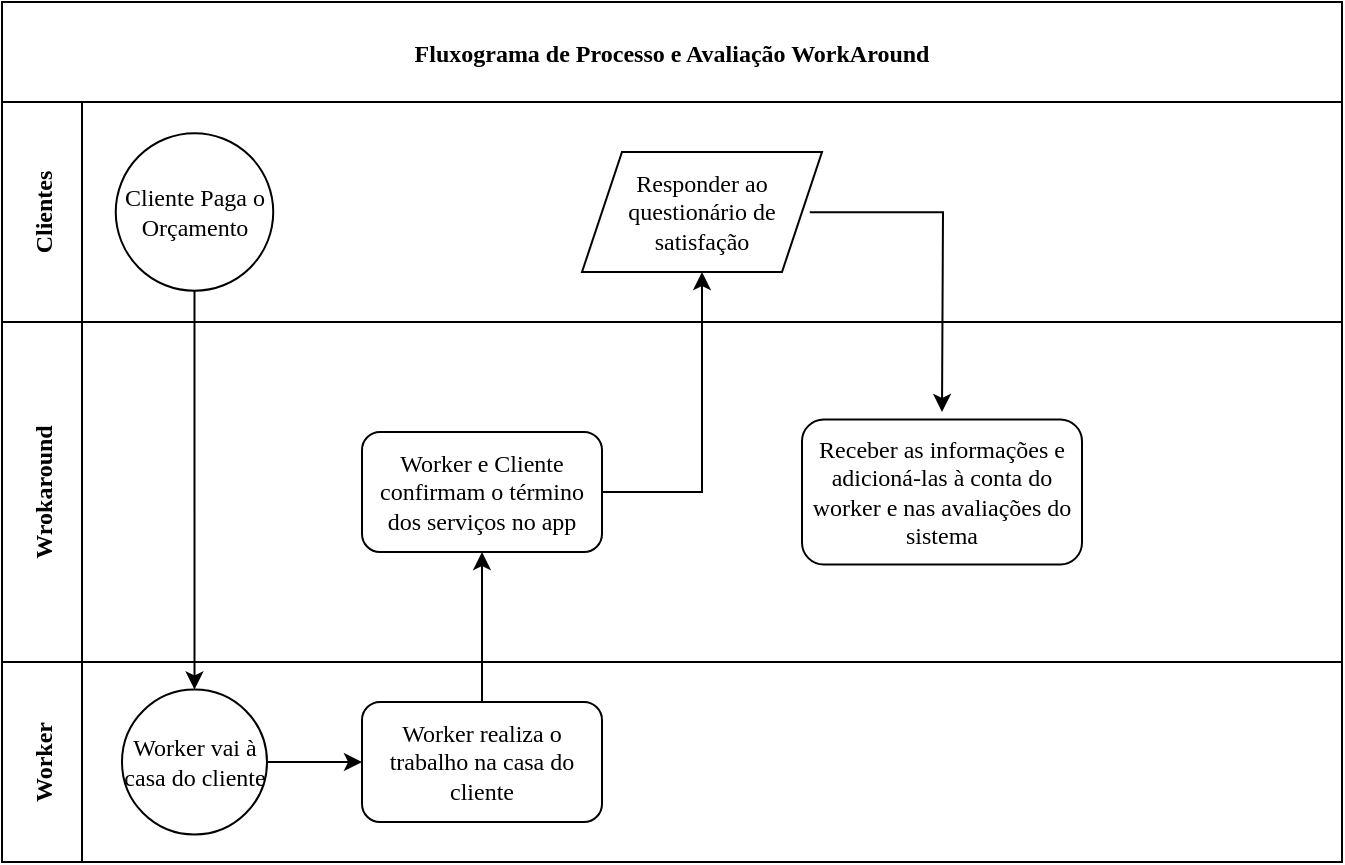 <mxfile version="24.0.2" type="github">
  <diagram name="Page-1" id="e65b1w9q4XdeZEAYRKsy">
    <mxGraphModel dx="968" dy="541" grid="1" gridSize="10" guides="1" tooltips="1" connect="1" arrows="1" fold="1" page="1" pageScale="1" pageWidth="1100" pageHeight="850" math="0" shadow="0">
      <root>
        <mxCell id="0" />
        <mxCell id="1" parent="0" />
        <mxCell id="ec-M1FaaZMUl1S8-ASjT-53" value="" style="rounded=0;whiteSpace=wrap;html=1;fillColor=none;fontFamily=Comic Sans MS;" vertex="1" parent="1">
          <mxGeometry x="180" y="380" width="670" height="100" as="geometry" />
        </mxCell>
        <mxCell id="ec-M1FaaZMUl1S8-ASjT-54" value="Worker" style="rounded=0;fillColor=none;fontStyle=1;direction=west;horizontal=0;fontFamily=Comic Sans MS;" vertex="1" parent="1">
          <mxGeometry x="180" y="380" width="40" height="100" as="geometry" />
        </mxCell>
        <mxCell id="ec-M1FaaZMUl1S8-ASjT-55" value="" style="rounded=0;whiteSpace=wrap;html=1;fillColor=none;movable=1;resizable=1;rotatable=1;deletable=1;editable=1;locked=0;connectable=1;fontFamily=Comic Sans MS;" vertex="1" parent="1">
          <mxGeometry x="180" y="210" width="670" height="170" as="geometry" />
        </mxCell>
        <mxCell id="ec-M1FaaZMUl1S8-ASjT-56" value="Wrokaround" style="rounded=0;fillColor=none;fontStyle=1;direction=west;horizontal=0;movable=1;resizable=1;rotatable=1;deletable=1;editable=1;locked=0;connectable=1;fontFamily=Comic Sans MS;" vertex="1" parent="1">
          <mxGeometry x="180" y="210" width="40" height="170" as="geometry" />
        </mxCell>
        <mxCell id="ec-M1FaaZMUl1S8-ASjT-57" value="" style="rounded=0;whiteSpace=wrap;html=1;fillColor=none;movable=1;resizable=1;rotatable=1;deletable=1;editable=1;locked=0;connectable=1;fontFamily=Comic Sans MS;" vertex="1" parent="1">
          <mxGeometry x="180" y="100" width="670" height="110" as="geometry" />
        </mxCell>
        <mxCell id="ec-M1FaaZMUl1S8-ASjT-58" value="Clientes" style="rounded=0;fillColor=none;fontStyle=1;direction=west;horizontal=0;movable=1;resizable=1;rotatable=1;deletable=1;editable=1;locked=0;connectable=1;fontFamily=Comic Sans MS;" vertex="1" parent="1">
          <mxGeometry x="180" y="100" width="40" height="110" as="geometry" />
        </mxCell>
        <mxCell id="ec-M1FaaZMUl1S8-ASjT-59" value="Fluxograma de Processo e Avaliação WorkAround" style="rounded=0;fillColor=none;fontStyle=1;fontFamily=Comic Sans MS;" vertex="1" parent="1">
          <mxGeometry x="180" y="50" width="670" height="50" as="geometry" />
        </mxCell>
        <mxCell id="ec-M1FaaZMUl1S8-ASjT-60" style="edgeStyle=orthogonalEdgeStyle;rounded=0;orthogonalLoop=1;jettySize=auto;html=1;entryX=0;entryY=0.5;entryDx=0;entryDy=0;" edge="1" parent="1" source="ec-M1FaaZMUl1S8-ASjT-61" target="ec-M1FaaZMUl1S8-ASjT-71">
          <mxGeometry relative="1" as="geometry" />
        </mxCell>
        <mxCell id="ec-M1FaaZMUl1S8-ASjT-61" value="Worker vai à casa do cliente" style="ellipse;whiteSpace=wrap;html=1;aspect=fixed;fontFamily=Comic Sans MS;" vertex="1" parent="1">
          <mxGeometry x="240" y="393.75" width="72.5" height="72.5" as="geometry" />
        </mxCell>
        <mxCell id="ec-M1FaaZMUl1S8-ASjT-62" style="edgeStyle=orthogonalEdgeStyle;rounded=0;orthogonalLoop=1;jettySize=auto;html=1;entryX=0.5;entryY=0;entryDx=0;entryDy=0;" edge="1" parent="1" source="ec-M1FaaZMUl1S8-ASjT-63" target="ec-M1FaaZMUl1S8-ASjT-61">
          <mxGeometry relative="1" as="geometry" />
        </mxCell>
        <mxCell id="ec-M1FaaZMUl1S8-ASjT-63" value="Cliente Paga o Orçamento" style="ellipse;whiteSpace=wrap;html=1;aspect=fixed;fontFamily=Comic Sans MS;" vertex="1" parent="1">
          <mxGeometry x="236.87" y="115.63" width="78.75" height="78.75" as="geometry" />
        </mxCell>
        <mxCell id="ec-M1FaaZMUl1S8-ASjT-66" value="Receber as informações e adicioná-las à conta do worker e nas avaliações do sistema" style="rounded=1;whiteSpace=wrap;html=1;fontFamily=Comic Sans MS;" vertex="1" parent="1">
          <mxGeometry x="580" y="258.75" width="140" height="72.5" as="geometry" />
        </mxCell>
        <mxCell id="ec-M1FaaZMUl1S8-ASjT-77" style="edgeStyle=orthogonalEdgeStyle;rounded=0;orthogonalLoop=1;jettySize=auto;html=1;exitX=0.949;exitY=0.502;exitDx=0;exitDy=0;exitPerimeter=0;" edge="1" parent="1" source="ec-M1FaaZMUl1S8-ASjT-67">
          <mxGeometry relative="1" as="geometry">
            <mxPoint x="650" y="255" as="targetPoint" />
            <mxPoint x="580" y="170" as="sourcePoint" />
          </mxGeometry>
        </mxCell>
        <mxCell id="ec-M1FaaZMUl1S8-ASjT-67" value="Responder ao questionário de satisfação" style="shape=parallelogram;perimeter=parallelogramPerimeter;whiteSpace=wrap;html=1;fixedSize=1;fontFamily=Comic Sans MS;" vertex="1" parent="1">
          <mxGeometry x="470" y="125" width="120" height="60" as="geometry" />
        </mxCell>
        <mxCell id="ec-M1FaaZMUl1S8-ASjT-70" style="edgeStyle=orthogonalEdgeStyle;rounded=0;orthogonalLoop=1;jettySize=auto;html=1;entryX=0.5;entryY=1;entryDx=0;entryDy=0;" edge="1" parent="1" source="ec-M1FaaZMUl1S8-ASjT-71" target="ec-M1FaaZMUl1S8-ASjT-74">
          <mxGeometry relative="1" as="geometry" />
        </mxCell>
        <mxCell id="ec-M1FaaZMUl1S8-ASjT-71" value="Worker realiza o trabalho na casa do cliente" style="rounded=1;whiteSpace=wrap;html=1;fontFamily=Comic Sans MS;" vertex="1" parent="1">
          <mxGeometry x="360" y="400" width="120" height="60" as="geometry" />
        </mxCell>
        <mxCell id="ec-M1FaaZMUl1S8-ASjT-72" style="edgeStyle=orthogonalEdgeStyle;rounded=0;orthogonalLoop=1;jettySize=auto;html=1;entryX=0.5;entryY=1;entryDx=0;entryDy=0;exitX=1;exitY=0.5;exitDx=0;exitDy=0;" edge="1" parent="1" source="ec-M1FaaZMUl1S8-ASjT-74" target="ec-M1FaaZMUl1S8-ASjT-67">
          <mxGeometry relative="1" as="geometry" />
        </mxCell>
        <mxCell id="ec-M1FaaZMUl1S8-ASjT-74" value="Worker e Cliente confirmam o término dos serviços no app" style="rounded=1;whiteSpace=wrap;html=1;fontFamily=Comic Sans MS;" vertex="1" parent="1">
          <mxGeometry x="360" y="265" width="120" height="60" as="geometry" />
        </mxCell>
      </root>
    </mxGraphModel>
  </diagram>
</mxfile>
